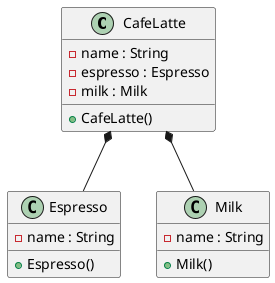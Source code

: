 @startuml
CafeLatte *-- Espresso
CafeLatte *-- Milk

class CafeLatte {
  - name : String
  - espresso : Espresso
  - milk : Milk
  + CafeLatte()
}

class Espresso {
  - name : String
  + Espresso()
}

class Milk {
  - name : String
  + Milk()
}
@enduml